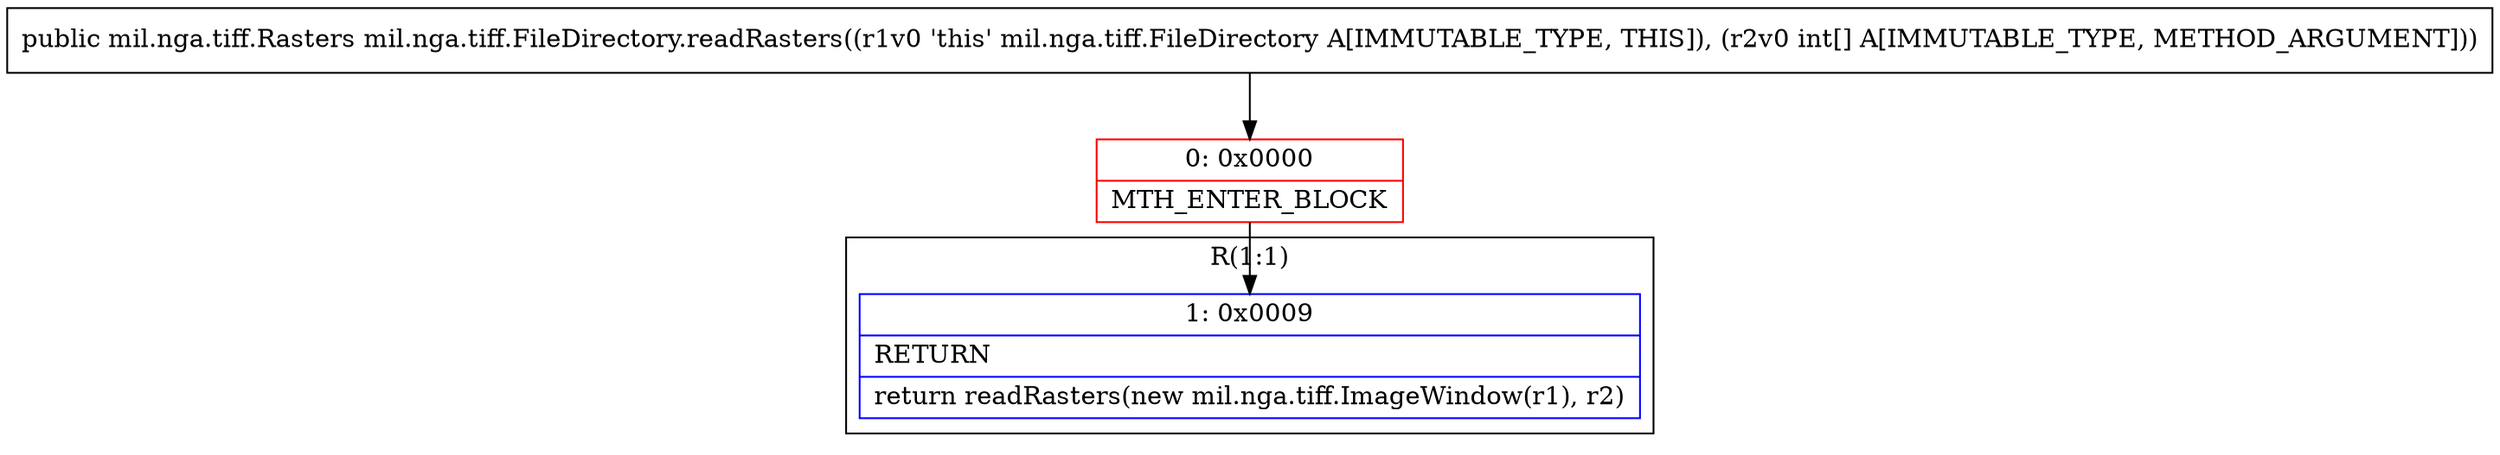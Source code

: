 digraph "CFG formil.nga.tiff.FileDirectory.readRasters([I)Lmil\/nga\/tiff\/Rasters;" {
subgraph cluster_Region_1658458534 {
label = "R(1:1)";
node [shape=record,color=blue];
Node_1 [shape=record,label="{1\:\ 0x0009|RETURN\l|return readRasters(new mil.nga.tiff.ImageWindow(r1), r2)\l}"];
}
Node_0 [shape=record,color=red,label="{0\:\ 0x0000|MTH_ENTER_BLOCK\l}"];
MethodNode[shape=record,label="{public mil.nga.tiff.Rasters mil.nga.tiff.FileDirectory.readRasters((r1v0 'this' mil.nga.tiff.FileDirectory A[IMMUTABLE_TYPE, THIS]), (r2v0 int[] A[IMMUTABLE_TYPE, METHOD_ARGUMENT])) }"];
MethodNode -> Node_0;
Node_0 -> Node_1;
}

